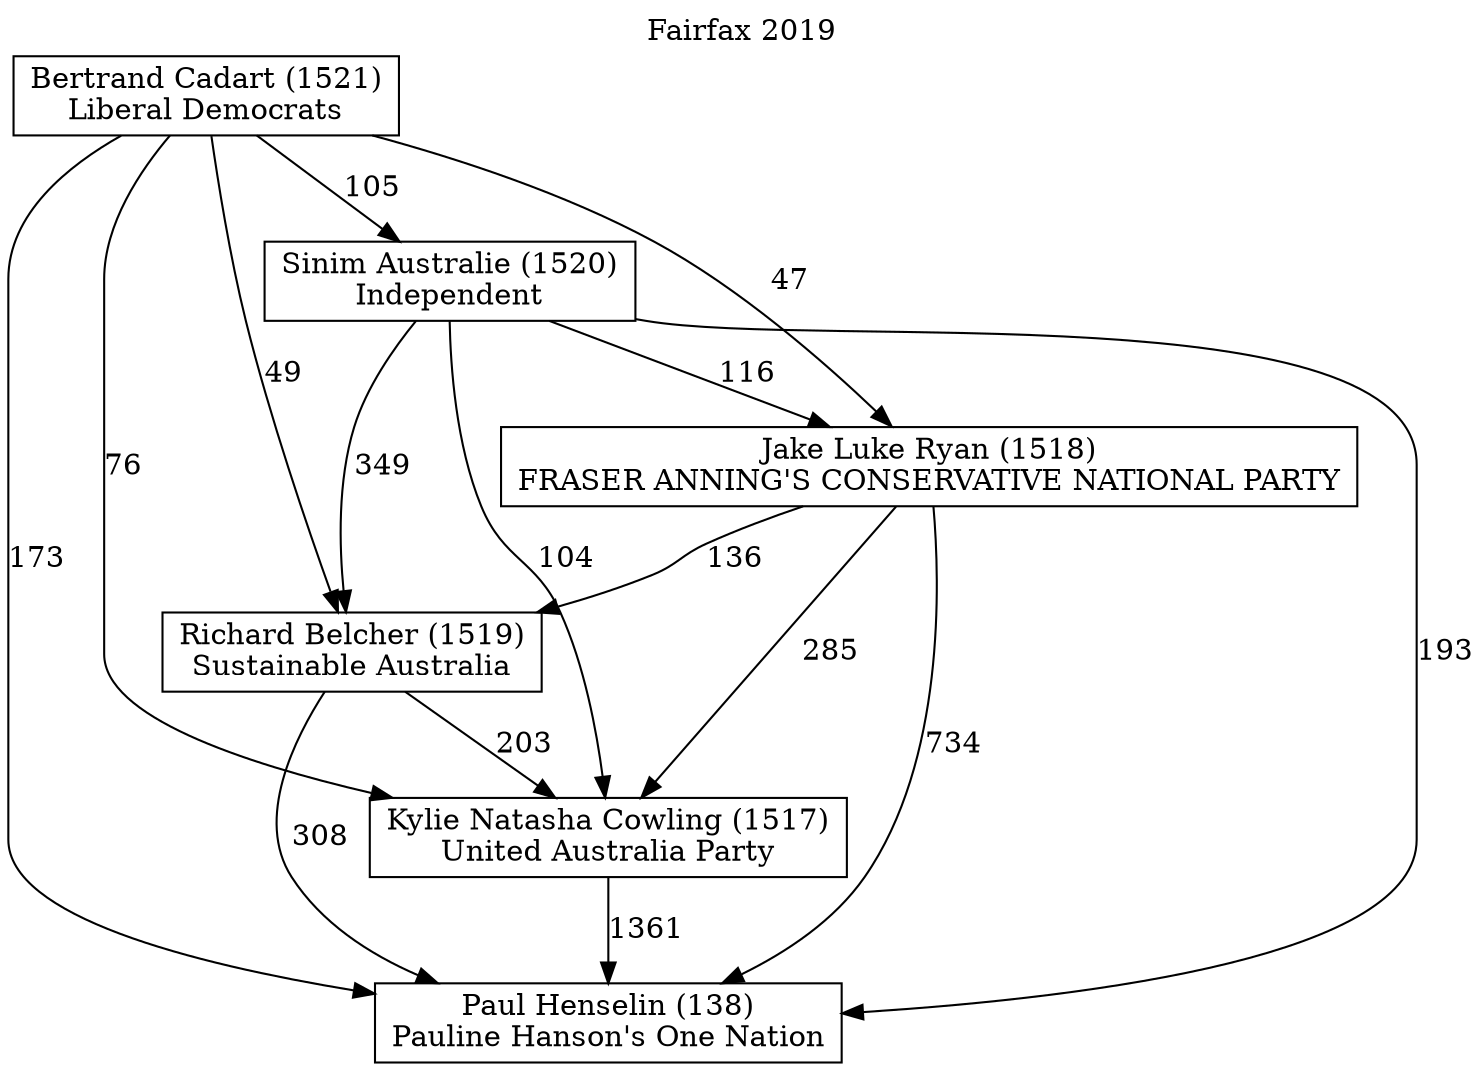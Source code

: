 // House preference flow
digraph "Paul Henselin (138)_Fairfax_2019" {
	graph [label="Fairfax 2019" labelloc=t mclimit=2]
	node [shape=box]
	"Paul Henselin (138)" [label="Paul Henselin (138)
Pauline Hanson's One Nation"]
	"Kylie Natasha Cowling (1517)" [label="Kylie Natasha Cowling (1517)
United Australia Party"]
	"Richard Belcher (1519)" [label="Richard Belcher (1519)
Sustainable Australia"]
	"Jake Luke Ryan (1518)" [label="Jake Luke Ryan (1518)
FRASER ANNING'S CONSERVATIVE NATIONAL PARTY"]
	"Sinim Australie (1520)" [label="Sinim Australie (1520)
Independent"]
	"Bertrand Cadart (1521)" [label="Bertrand Cadart (1521)
Liberal Democrats"]
	"Kylie Natasha Cowling (1517)" -> "Paul Henselin (138)" [label=1361]
	"Richard Belcher (1519)" -> "Kylie Natasha Cowling (1517)" [label=203]
	"Jake Luke Ryan (1518)" -> "Richard Belcher (1519)" [label=136]
	"Sinim Australie (1520)" -> "Jake Luke Ryan (1518)" [label=116]
	"Bertrand Cadart (1521)" -> "Sinim Australie (1520)" [label=105]
	"Richard Belcher (1519)" -> "Paul Henselin (138)" [label=308]
	"Jake Luke Ryan (1518)" -> "Paul Henselin (138)" [label=734]
	"Sinim Australie (1520)" -> "Paul Henselin (138)" [label=193]
	"Bertrand Cadart (1521)" -> "Paul Henselin (138)" [label=173]
	"Bertrand Cadart (1521)" -> "Jake Luke Ryan (1518)" [label=47]
	"Sinim Australie (1520)" -> "Richard Belcher (1519)" [label=349]
	"Bertrand Cadart (1521)" -> "Richard Belcher (1519)" [label=49]
	"Jake Luke Ryan (1518)" -> "Kylie Natasha Cowling (1517)" [label=285]
	"Sinim Australie (1520)" -> "Kylie Natasha Cowling (1517)" [label=104]
	"Bertrand Cadart (1521)" -> "Kylie Natasha Cowling (1517)" [label=76]
}
